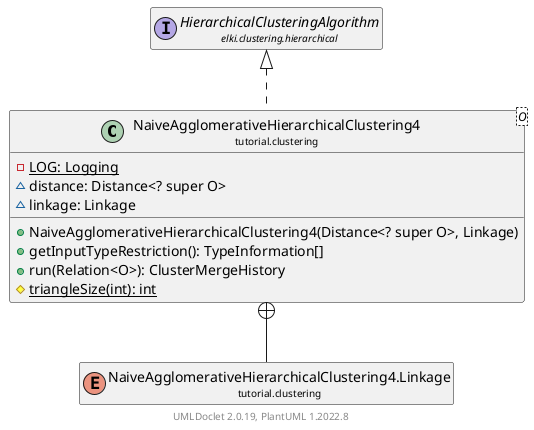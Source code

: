 @startuml
    remove .*\.(Instance|Par|Parameterizer|Factory)$
    set namespaceSeparator none
    hide empty fields
    hide empty methods

    class "<size:14>NaiveAgglomerativeHierarchicalClustering4\n<size:10>tutorial.clustering" as tutorial.clustering.NaiveAgglomerativeHierarchicalClustering4<O> [[NaiveAgglomerativeHierarchicalClustering4.html]] {
        {static} -LOG: Logging
        ~distance: Distance<? super O>
        ~linkage: Linkage
        +NaiveAgglomerativeHierarchicalClustering4(Distance<? super O>, Linkage)
        +getInputTypeRestriction(): TypeInformation[]
        +run(Relation<O>): ClusterMergeHistory
        {static} #triangleSize(int): int
    }

    interface "<size:14>HierarchicalClusteringAlgorithm\n<size:10>elki.clustering.hierarchical" as elki.clustering.hierarchical.HierarchicalClusteringAlgorithm [[../../elki/clustering/hierarchical/HierarchicalClusteringAlgorithm.html]]
    enum "<size:14>NaiveAgglomerativeHierarchicalClustering4.Linkage\n<size:10>tutorial.clustering" as tutorial.clustering.NaiveAgglomerativeHierarchicalClustering4.Linkage [[NaiveAgglomerativeHierarchicalClustering4.Linkage.html]]
    class "<size:14>NaiveAgglomerativeHierarchicalClustering4.Par\n<size:10>tutorial.clustering" as tutorial.clustering.NaiveAgglomerativeHierarchicalClustering4.Par<O>

    elki.clustering.hierarchical.HierarchicalClusteringAlgorithm <|.. tutorial.clustering.NaiveAgglomerativeHierarchicalClustering4
    tutorial.clustering.NaiveAgglomerativeHierarchicalClustering4 +-- tutorial.clustering.NaiveAgglomerativeHierarchicalClustering4.Linkage
    tutorial.clustering.NaiveAgglomerativeHierarchicalClustering4 +-- tutorial.clustering.NaiveAgglomerativeHierarchicalClustering4.Par

    center footer UMLDoclet 2.0.19, PlantUML 1.2022.8
@enduml
